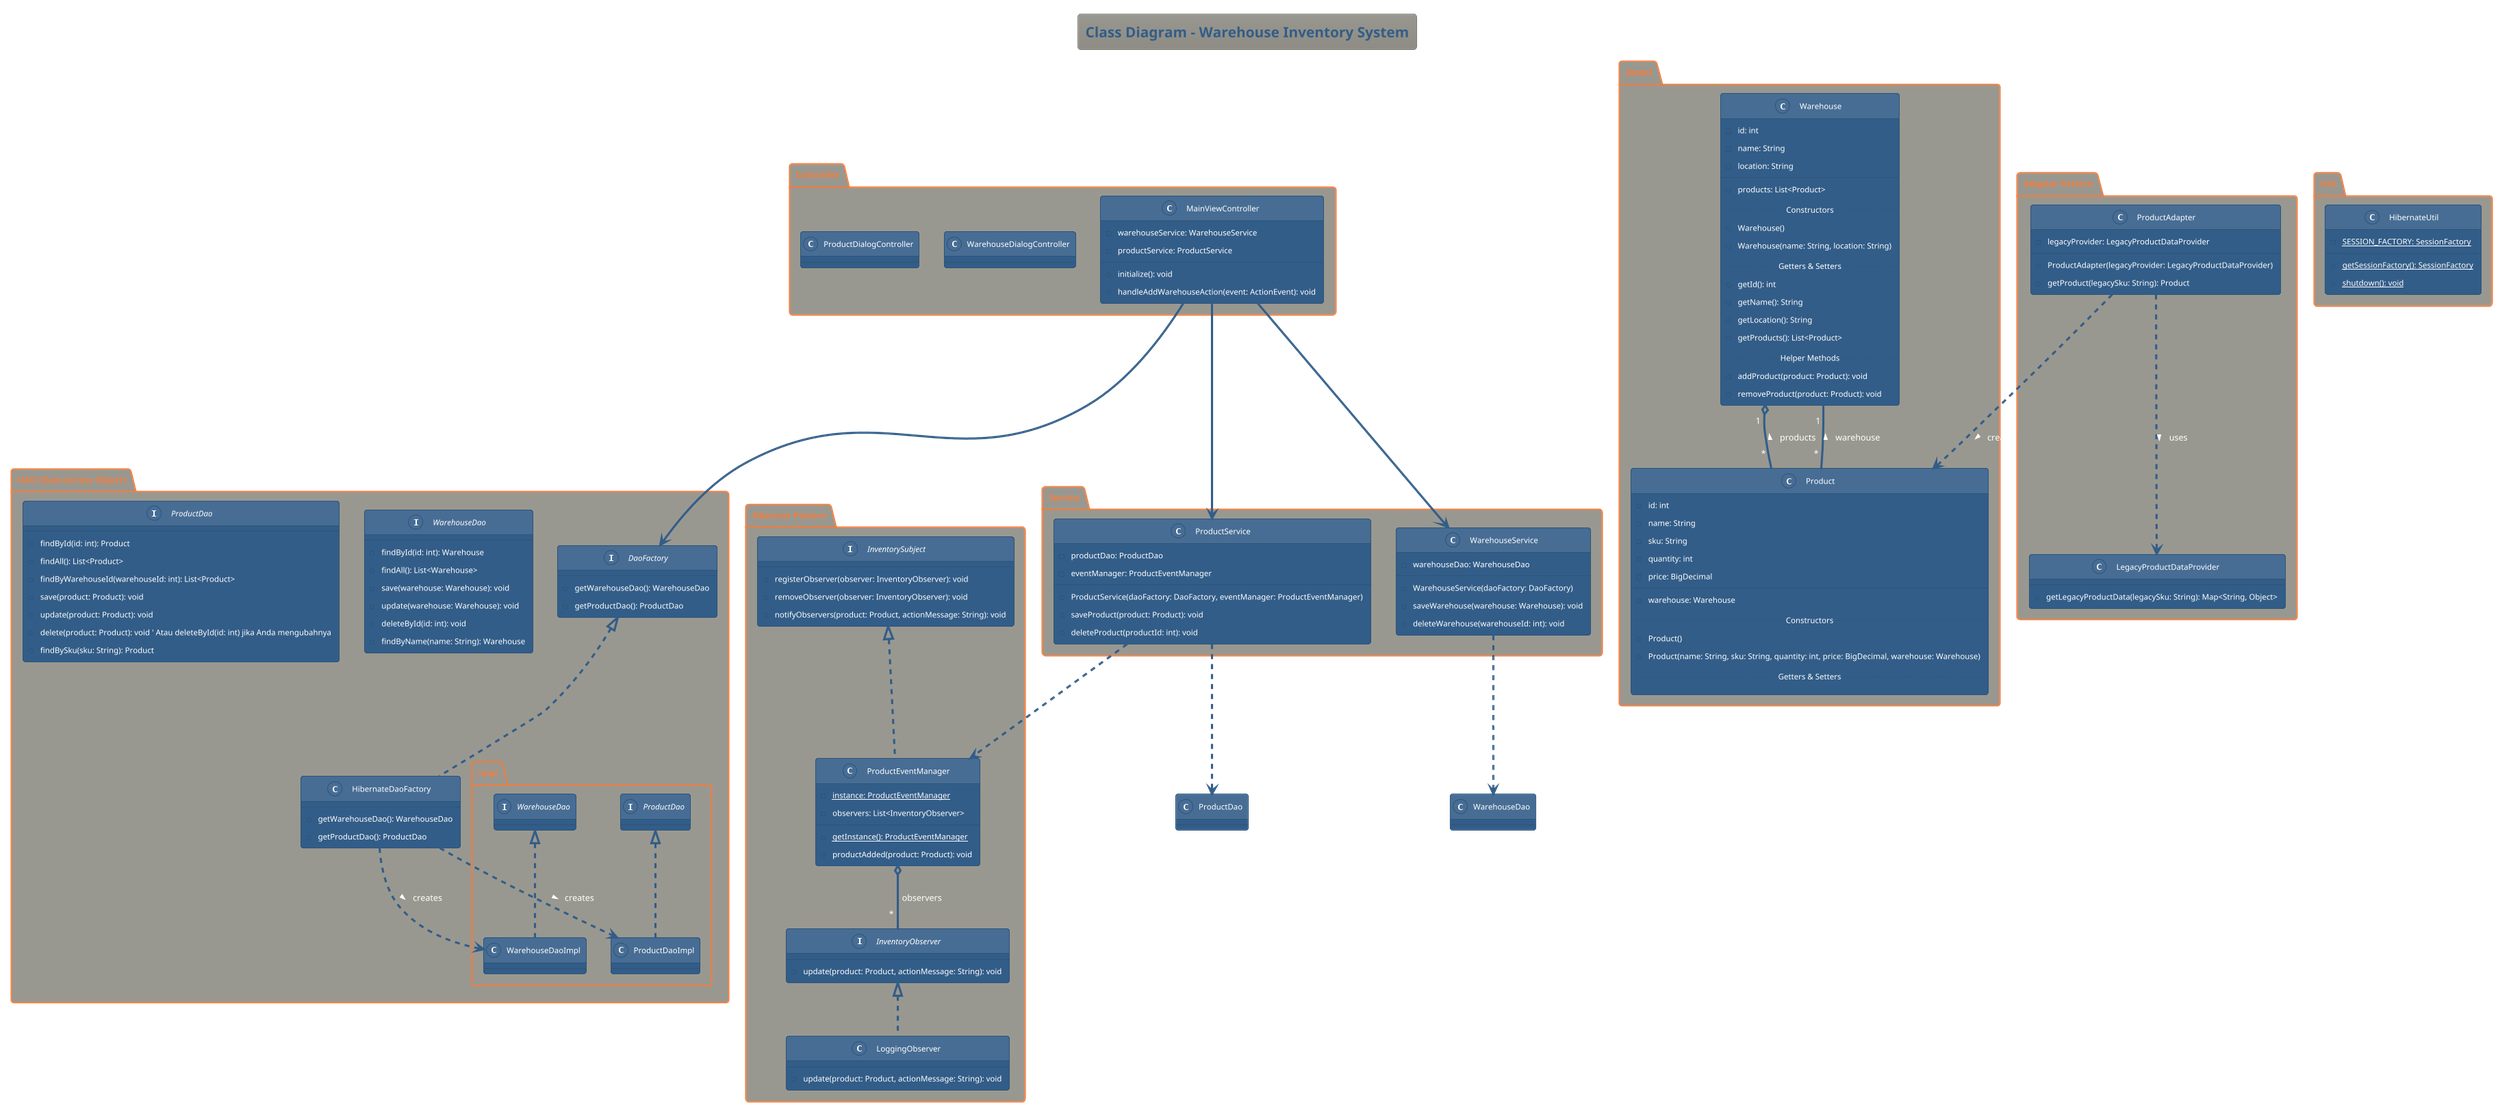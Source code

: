 @startuml
title Class Diagram - Warehouse Inventory System

!theme sandstone
' hide empty members ' Sembunyikan field/method kosong jika terlalu ramai

package "Model" <<Folder>> {
  class Warehouse {
    - id: int
    - name: String
    - location: String
    __
    + products: List<Product>
    .. Constructors ..
    + Warehouse()
    + Warehouse(name: String, location: String)
    .. Getters & Setters ..
    + getId(): int
    + getName(): String
    + getLocation(): String
    + getProducts(): List<Product>
    .. Helper Methods ..
    + addProduct(product: Product): void
    + removeProduct(product: Product): void
  }

  class Product {
    - id: int
    - name: String
    - sku: String
    - quantity: int
    - price: BigDecimal
    __
    + warehouse: Warehouse
    .. Constructors ..
    + Product()
    + Product(name: String, sku: String, quantity: int, price: BigDecimal, warehouse: Warehouse)
    .. Getters & Setters ..
  }
}

package "DAO (Data Access Object)" <<Folder>> {
  interface DaoFactory {
    + getWarehouseDao(): WarehouseDao
    + getProductDao(): ProductDao
  }

  class HibernateDaoFactory implements DaoFactory {
    + getWarehouseDao(): WarehouseDao
    + getProductDao(): ProductDao
  }

  interface WarehouseDao {
    + findById(id: int): Warehouse
    + findAll(): List<Warehouse>
    + save(warehouse: Warehouse): void
    + update(warehouse: Warehouse): void
    + deleteById(id: int): void
    + findByName(name: String): Warehouse
  }

  interface ProductDao {
    + findById(id: int): Product
    + findAll(): List<Product>
    + findByWarehouseId(warehouseId: int): List<Product>
    + save(product: Product): void
    + update(product: Product): void
    + delete(product: Product): void ' Atau deleteById(id: int) jika Anda mengubahnya
    + findBySku(sku: String): Product
  }

  package "impl" <<Folder>> {
    class WarehouseDaoImpl implements WarehouseDao {
      ' ... methods ...
    }
    class ProductDaoImpl implements ProductDao {
      ' ... methods ...
    }
  }
}

package "Service" <<Folder>> {
  class WarehouseService {
    - warehouseDao: WarehouseDao
    __
    + WarehouseService(daoFactory: DaoFactory)
    + saveWarehouse(warehouse: Warehouse): void
    + deleteWarehouse(warehouseId: int): void
    ' ... other public methods ...
  }

  class ProductService {
    - productDao: ProductDao
    - eventManager: ProductEventManager
    __
    + ProductService(daoFactory: DaoFactory, eventManager: ProductEventManager)
    + saveProduct(product: Product): void
    + deleteProduct(productId: int): void
    ' ... other public methods ...
  }
}

package "Controller" <<Folder>> {
  class MainViewController {
    - warehouseService: WarehouseService
    - productService: ProductService
    __
    + initialize(): void
    + handleAddWarehouseAction(event: ActionEvent): void
    ' ... other FXML handlers ...
  }
  class WarehouseDialogController {
    ' ... FXML fields and methods ...
  }
  class ProductDialogController {
    ' ... FXML fields and methods ...
  }
}

package "Util" <<Folder>> {
  class HibernateUtil {
    {static} - SESSION_FACTORY: SessionFactory
    {static} + getSessionFactory(): SessionFactory
    {static} + shutdown(): void
  }
}

package "Observer Pattern" <<Folder>> {
  interface InventoryObserver {
    + update(product: Product, actionMessage: String): void
  }
  interface InventorySubject {
    + registerObserver(observer: InventoryObserver): void
    + removeObserver(observer: InventoryObserver): void
    + notifyObservers(product: Product, actionMessage: String): void
  }
  class ProductEventManager implements InventorySubject {
    {static} - instance: ProductEventManager
    - observers: List<InventoryObserver>
    __
    {static} + getInstance(): ProductEventManager
    + productAdded(product: Product): void
    ' ... other notification methods ...
  }
  class LoggingObserver implements InventoryObserver {
    + update(product: Product, actionMessage: String): void
  }
}

package "Adapter Pattern" <<Folder>> {
    class LegacyProductDataProvider {
        + getLegacyProductData(legacySku: String): Map<String, Object>
    }
    class ProductAdapter {
        - legacyProvider: LegacyProductDataProvider
        + ProductAdapter(legacyProvider: LegacyProductDataProvider)
        + getProduct(legacySku: String): Product
    }
}

' --- Relationships ---
Warehouse "1" o-- "*" Product : products <
' Lebih tepatnya, Product memiliki referensi ke Warehouse
Product "*" -- "1" Warehouse : warehouse >

MainViewController --> WarehouseService
MainViewController --> ProductService
MainViewController --> DaoFactory

WarehouseService ..> WarehouseDao : uses >
ProductService ..> ProductDao : uses >
ProductService ..> ProductEventManager : notifies >

HibernateDaoFactory ..> WarehouseDaoImpl : creates >
HibernateDaoFactory ..> ProductDaoImpl : creates >

ProductEventManager o-- "*" InventoryObserver : observers

ProductAdapter ..> LegacyProductDataProvider : uses >
ProductAdapter ..> Product : creates >


' GUI elements to controllers (simplified)
' MainView.fxml ..> MainViewController : controls
' WarehouseDialog.fxml ..> WarehouseDialogController : controls
' ProductDialog.fxml ..> ProductDialogController : controls

@enduml